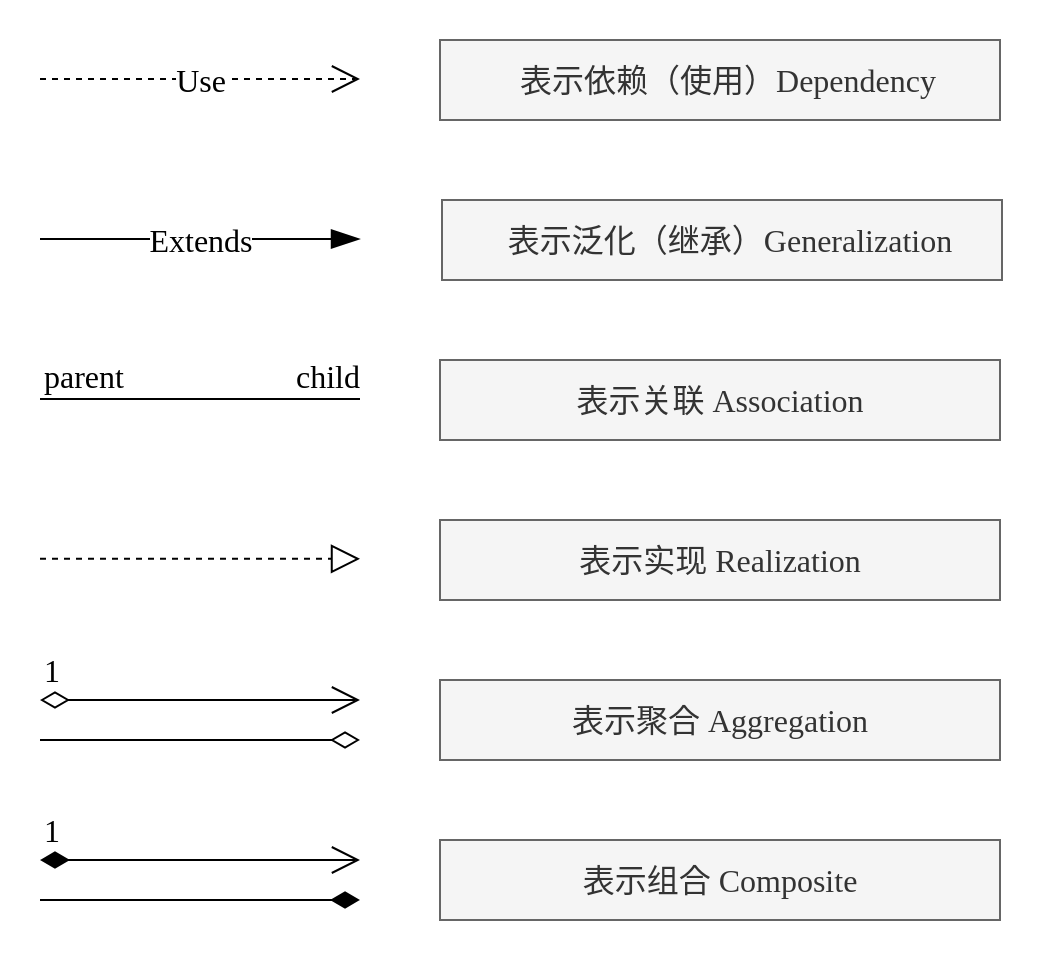 <mxfile version="13.7.9" type="device" pages="8"><diagram id="tn3TwTlOWx5Zyx0vkgJC" name="符号"><mxGraphModel dx="1038" dy="682" grid="1" gridSize="10" guides="1" tooltips="1" connect="1" arrows="1" fold="1" page="1" pageScale="1" pageWidth="827" pageHeight="1169" math="0" shadow="0"><root><mxCell id="MLDIFCtvHdNfWvTgDxsx-0"/><mxCell id="MLDIFCtvHdNfWvTgDxsx-1" parent="MLDIFCtvHdNfWvTgDxsx-0"/><mxCell id="Xj3Lwm66gUXqbL1J48Q--0" value="" style="rounded=0;whiteSpace=wrap;html=1;labelBackgroundColor=none;fontFamily=Monaco;fontSize=12;fillColor=none;strokeColor=none;" vertex="1" parent="MLDIFCtvHdNfWvTgDxsx-1"><mxGeometry x="20" width="520" height="480" as="geometry"/></mxCell><mxCell id="MLDIFCtvHdNfWvTgDxsx-3" value="&amp;nbsp; 表示依赖（使用）Dependency" style="rounded=0;whiteSpace=wrap;html=1;fontFamily=Source Han Sans CN Regular;fontSize=16;labelBorderColor=none;labelBackgroundColor=none;strokeColor=#666666;fillColor=#f5f5f5;fontColor=#333333;" vertex="1" parent="MLDIFCtvHdNfWvTgDxsx-1"><mxGeometry x="240" y="20" width="280" height="40" as="geometry"/></mxCell><mxCell id="MLDIFCtvHdNfWvTgDxsx-5" value="Extends" style="endArrow=blockThin;endSize=12;endFill=1;html=1;fontFamily=Monaco;fontSize=16;strokeWidth=1;" edge="1" parent="MLDIFCtvHdNfWvTgDxsx-1"><mxGeometry width="160" relative="1" as="geometry"><mxPoint x="40" y="119.5" as="sourcePoint"/><mxPoint x="200" y="119.5" as="targetPoint"/></mxGeometry></mxCell><mxCell id="MLDIFCtvHdNfWvTgDxsx-7" value="Use" style="endArrow=open;endSize=12;dashed=1;html=1;strokeColor=#000000;strokeWidth=1;fontFamily=Monaco;fontSize=16;" edge="1" parent="MLDIFCtvHdNfWvTgDxsx-1"><mxGeometry width="160" relative="1" as="geometry"><mxPoint x="40" y="39.5" as="sourcePoint"/><mxPoint x="200" y="39.5" as="targetPoint"/></mxGeometry></mxCell><mxCell id="MLDIFCtvHdNfWvTgDxsx-8" value="&amp;nbsp; 表示泛化（继承）Generalization" style="rounded=0;whiteSpace=wrap;html=1;fontFamily=Source Han Sans CN Regular;fontSize=16;labelBorderColor=none;labelBackgroundColor=none;strokeColor=#666666;fillColor=#f5f5f5;fontColor=#333333;" vertex="1" parent="MLDIFCtvHdNfWvTgDxsx-1"><mxGeometry x="241" y="100" width="280" height="40" as="geometry"/></mxCell><mxCell id="MLDIFCtvHdNfWvTgDxsx-9" value="" style="endArrow=none;html=1;edgeStyle=orthogonalEdgeStyle;strokeColor=#000000;strokeWidth=1;fontFamily=Monaco;fontSize=16;" edge="1" parent="MLDIFCtvHdNfWvTgDxsx-1"><mxGeometry relative="1" as="geometry"><mxPoint x="40" y="199.5" as="sourcePoint"/><mxPoint x="200" y="199.5" as="targetPoint"/></mxGeometry></mxCell><mxCell id="MLDIFCtvHdNfWvTgDxsx-10" value="parent" style="edgeLabel;resizable=0;html=1;align=left;verticalAlign=bottom;fontFamily=Monaco;fontSize=16;" connectable="0" vertex="1" parent="MLDIFCtvHdNfWvTgDxsx-9"><mxGeometry x="-1" relative="1" as="geometry"/></mxCell><mxCell id="MLDIFCtvHdNfWvTgDxsx-11" value="child" style="edgeLabel;resizable=0;html=1;align=right;verticalAlign=bottom;fontFamily=Monaco;fontSize=16;" connectable="0" vertex="1" parent="MLDIFCtvHdNfWvTgDxsx-9"><mxGeometry x="1" relative="1" as="geometry"/></mxCell><mxCell id="MLDIFCtvHdNfWvTgDxsx-12" value="表示关联 Association" style="rounded=0;whiteSpace=wrap;html=1;fontFamily=Source Han Sans CN Regular;fontSize=16;labelBorderColor=none;labelBackgroundColor=none;strokeColor=#666666;fillColor=#f5f5f5;fontColor=#333333;" vertex="1" parent="MLDIFCtvHdNfWvTgDxsx-1"><mxGeometry x="240" y="180" width="280" height="40" as="geometry"/></mxCell><mxCell id="MLDIFCtvHdNfWvTgDxsx-13" value="1" style="endArrow=open;html=1;endSize=12;startArrow=diamondThin;startSize=12;startFill=0;edgeStyle=orthogonalEdgeStyle;align=left;verticalAlign=bottom;strokeColor=#000000;strokeWidth=1;fontFamily=Monaco;fontSize=16;" edge="1" parent="MLDIFCtvHdNfWvTgDxsx-1"><mxGeometry x="-1" y="3" relative="1" as="geometry"><mxPoint x="40" y="350" as="sourcePoint"/><mxPoint x="200" y="350" as="targetPoint"/></mxGeometry></mxCell><mxCell id="MLDIFCtvHdNfWvTgDxsx-14" value="表示实现 Realization" style="rounded=0;whiteSpace=wrap;html=1;fontFamily=Source Han Sans CN Regular;fontSize=16;labelBorderColor=none;labelBackgroundColor=none;strokeColor=#666666;fillColor=#f5f5f5;fontColor=#333333;" vertex="1" parent="MLDIFCtvHdNfWvTgDxsx-1"><mxGeometry x="240" y="260" width="280" height="40" as="geometry"/></mxCell><mxCell id="MLDIFCtvHdNfWvTgDxsx-17" value="表示聚合 Aggregation" style="rounded=0;whiteSpace=wrap;html=1;fontFamily=Source Han Sans CN Regular;fontSize=16;labelBorderColor=none;labelBackgroundColor=none;strokeColor=#666666;fillColor=#f5f5f5;fontColor=#333333;" vertex="1" parent="MLDIFCtvHdNfWvTgDxsx-1"><mxGeometry x="240" y="340" width="280" height="40" as="geometry"/></mxCell><mxCell id="MLDIFCtvHdNfWvTgDxsx-20" value="1" style="endArrow=open;html=1;endSize=12;startArrow=diamondThin;startSize=12;startFill=1;edgeStyle=orthogonalEdgeStyle;align=left;verticalAlign=bottom;strokeColor=#000000;strokeWidth=1;fontFamily=Monaco;fontSize=16;" edge="1" parent="MLDIFCtvHdNfWvTgDxsx-1"><mxGeometry x="-1" y="3" relative="1" as="geometry"><mxPoint x="40" y="430" as="sourcePoint"/><mxPoint x="200" y="430" as="targetPoint"/></mxGeometry></mxCell><mxCell id="MLDIFCtvHdNfWvTgDxsx-21" value="表示组合 Composite" style="rounded=0;whiteSpace=wrap;html=1;fontFamily=Source Han Sans CN Regular;fontSize=16;labelBorderColor=none;labelBackgroundColor=none;strokeColor=#666666;fillColor=#f5f5f5;fontColor=#333333;" vertex="1" parent="MLDIFCtvHdNfWvTgDxsx-1"><mxGeometry x="240" y="420" width="280" height="40" as="geometry"/></mxCell><mxCell id="MLDIFCtvHdNfWvTgDxsx-22" value="" style="endArrow=diamondThin;endFill=0;endSize=12;html=1;strokeColor=#000000;strokeWidth=1;fontFamily=Monaco;fontSize=16;" edge="1" parent="MLDIFCtvHdNfWvTgDxsx-1"><mxGeometry width="160" relative="1" as="geometry"><mxPoint x="40" y="370" as="sourcePoint"/><mxPoint x="200" y="370" as="targetPoint"/></mxGeometry></mxCell><mxCell id="MLDIFCtvHdNfWvTgDxsx-23" value="" style="endArrow=diamondThin;endFill=1;endSize=12;html=1;strokeColor=#000000;strokeWidth=1;fontFamily=Monaco;fontSize=16;" edge="1" parent="MLDIFCtvHdNfWvTgDxsx-1"><mxGeometry width="160" relative="1" as="geometry"><mxPoint x="40" y="450" as="sourcePoint"/><mxPoint x="200" y="450" as="targetPoint"/></mxGeometry></mxCell><mxCell id="MmpShUGLgOJMIVn--Lop-0" value="" style="endArrow=block;dashed=1;endFill=0;endSize=12;html=1;strokeColor=#000000;strokeWidth=1;fontFamily=Monaco;fontSize=12;" edge="1" parent="MLDIFCtvHdNfWvTgDxsx-1"><mxGeometry width="160" relative="1" as="geometry"><mxPoint x="40" y="279.41" as="sourcePoint"/><mxPoint x="200" y="279.41" as="targetPoint"/></mxGeometry></mxCell></root></mxGraphModel></diagram><diagram id="HYHo_sp4Fg_6hrB1vmd7" name="UML-类示例"><mxGraphModel dx="504" dy="331" grid="1" gridSize="10" guides="1" tooltips="1" connect="1" arrows="1" fold="1" page="1" pageScale="1" pageWidth="827" pageHeight="1169" math="0" shadow="0"><root><mxCell id="R9Cmpc3lE40zzmRddxjD-0"/><mxCell id="R9Cmpc3lE40zzmRddxjD-1" parent="R9Cmpc3lE40zzmRddxjD-0"/><mxCell id="R9Cmpc3lE40zzmRddxjD-2" value="Person" style="swimlane;fontStyle=1;align=center;verticalAlign=top;childLayout=stackLayout;horizontal=1;startSize=26;horizontalStack=0;resizeParent=1;resizeParentMax=0;resizeLast=0;collapsible=1;marginBottom=0;labelBackgroundColor=none;fontFamily=Monaco;fontSize=12;fillColor=#7EA6E0;" vertex="1" parent="R9Cmpc3lE40zzmRddxjD-1"><mxGeometry x="40" y="200" width="220" height="110" as="geometry"/></mxCell><mxCell id="R9Cmpc3lE40zzmRddxjD-3" value="+ id:Integer&#10;+ name:String&#10;" style="text;strokeColor=none;align=left;verticalAlign=top;spacingLeft=4;spacingRight=0;overflow=hidden;rotatable=0;points=[[0,0.5],[1,0.5]];portConstraint=eastwest;fontFamily=Monaco;fontSize=12;spacing=2;fontStyle=0;perimeterSpacing=0;horizontal=1;spacingBottom=0;labelBackgroundColor=none;" vertex="1" parent="R9Cmpc3lE40zzmRddxjD-2"><mxGeometry y="26" width="220" height="34" as="geometry"/></mxCell><mxCell id="R9Cmpc3lE40zzmRddxjD-4" value="" style="line;strokeWidth=1;align=left;verticalAlign=middle;spacingTop=-1;spacingLeft=3;spacingRight=3;rotatable=0;labelPosition=right;points=[];portConstraint=eastwest;fontFamily=Monaco;fontSize=12;fontStyle=0;labelBackgroundColor=none;fillColor=none;" vertex="1" parent="R9Cmpc3lE40zzmRddxjD-2"><mxGeometry y="60" width="220" height="8" as="geometry"/></mxCell><mxCell id="R9Cmpc3lE40zzmRddxjD-5" value="+ setName(name:String):void&#10;+ getName():String" style="text;strokeColor=none;align=left;verticalAlign=top;spacingLeft=4;spacingRight=4;overflow=hidden;rotatable=0;points=[[0,0.5],[1,0.5]];portConstraint=eastwest;fontFamily=Monaco;fontSize=12;fontStyle=0;labelBackgroundColor=none;" vertex="1" parent="R9Cmpc3lE40zzmRddxjD-2"><mxGeometry y="68" width="220" height="42" as="geometry"/></mxCell><mxCell id="ykeVHq76Ok1Fuui7qAMT-0" value="" style="rounded=0;whiteSpace=wrap;html=1;labelBackgroundColor=none;fontFamily=Monaco;fontSize=12;fillColor=none;strokeColor=none;" vertex="1" parent="R9Cmpc3lE40zzmRddxjD-1"><mxGeometry x="30" y="190" width="240" height="130" as="geometry"/></mxCell></root></mxGraphModel></diagram><diagram id="G_cIJ47Iosv1GuhCvgS0" name="依赖关系"><mxGraphModel dx="608" dy="400" grid="1" gridSize="10" guides="1" tooltips="1" connect="1" arrows="1" fold="1" page="1" pageScale="1" pageWidth="827" pageHeight="1169" math="0" shadow="0"><root><mxCell id="24AKV1VFQOYXKiVPyQ7J-0"/><mxCell id="24AKV1VFQOYXKiVPyQ7J-1" parent="24AKV1VFQOYXKiVPyQ7J-0"/><mxCell id="ZtgQz5chLYfdxkAGRYFj-6" value="" style="rounded=0;whiteSpace=wrap;html=1;labelBackgroundColor=none;fillColor=none;fontFamily=Monaco;fontSize=12;strokeColor=none;" vertex="1" parent="24AKV1VFQOYXKiVPyQ7J-1"><mxGeometry x="40" y="40" width="670" height="180" as="geometry"/></mxCell><mxCell id="ZtgQz5chLYfdxkAGRYFj-2" value="Use" style="endArrow=open;endSize=12;dashed=1;html=1;strokeColor=#000000;strokeWidth=1;fontFamily=Monaco;fontSize=12;entryX=1;entryY=0.5;entryDx=0;entryDy=0;edgeStyle=orthogonalEdgeStyle;exitX=0;exitY=0.5;exitDx=0;exitDy=0;" edge="1" parent="24AKV1VFQOYXKiVPyQ7J-1" source="SMRZ_Iz60ywuuX245tDR-3" target="SMRZ_Iz60ywuuX245tDR-19"><mxGeometry width="160" relative="1" as="geometry"><mxPoint x="270" y="220" as="sourcePoint"/><mxPoint x="504" y="449.664" as="targetPoint"/></mxGeometry></mxCell><mxCell id="ZtgQz5chLYfdxkAGRYFj-3" value="Use" style="endArrow=open;endSize=12;dashed=1;html=1;strokeColor=#000000;strokeWidth=1;fontFamily=Monaco;fontSize=12;entryX=1;entryY=0.5;entryDx=0;entryDy=0;edgeStyle=orthogonalEdgeStyle;" edge="1" parent="24AKV1VFQOYXKiVPyQ7J-1" source="SMRZ_Iz60ywuuX245tDR-3" target="SMRZ_Iz60ywuuX245tDR-13"><mxGeometry width="160" relative="1" as="geometry"><mxPoint x="280" y="230" as="sourcePoint"/><mxPoint x="160" y="290" as="targetPoint"/></mxGeometry></mxCell><mxCell id="ZtgQz5chLYfdxkAGRYFj-4" value="Use" style="endArrow=open;endSize=12;dashed=1;html=1;strokeColor=#000000;strokeWidth=1;fontFamily=Monaco;fontSize=12;entryX=0;entryY=0.5;entryDx=0;entryDy=0;edgeStyle=orthogonalEdgeStyle;exitX=1;exitY=0.5;exitDx=0;exitDy=0;" edge="1" parent="24AKV1VFQOYXKiVPyQ7J-1" source="SMRZ_Iz60ywuuX245tDR-1" target="SMRZ_Iz60ywuuX245tDR-18"><mxGeometry width="160" relative="1" as="geometry"><mxPoint x="380" y="210" as="sourcePoint"/><mxPoint x="350" y="260" as="targetPoint"/></mxGeometry></mxCell><mxCell id="ZtgQz5chLYfdxkAGRYFj-5" value="Use" style="endArrow=open;endSize=12;dashed=1;html=1;strokeColor=#000000;strokeWidth=1;fontFamily=Monaco;fontSize=12;entryX=0;entryY=0.5;entryDx=0;entryDy=0;edgeStyle=orthogonalEdgeStyle;" edge="1" parent="24AKV1VFQOYXKiVPyQ7J-1" source="SMRZ_Iz60ywuuX245tDR-3" target="SMRZ_Iz60ywuuX245tDR-20"><mxGeometry width="160" relative="1" as="geometry"><mxPoint x="510" y="210" as="sourcePoint"/><mxPoint x="480" y="260" as="targetPoint"/></mxGeometry></mxCell><mxCell id="SMRZ_Iz60ywuuX245tDR-0" value="PersonServiceBean" style="swimlane;fontStyle=1;align=center;verticalAlign=top;childLayout=stackLayout;horizontal=1;startSize=26;horizontalStack=0;resizeParent=1;resizeParentMax=0;resizeLast=0;collapsible=1;marginBottom=0;labelBackgroundColor=none;fontFamily=Monaco;fontSize=12;fillColor=#7EA6E0;" vertex="1" parent="24AKV1VFQOYXKiVPyQ7J-1"><mxGeometry x="220" y="55" width="280" height="110" as="geometry"/></mxCell><mxCell id="SMRZ_Iz60ywuuX245tDR-1" value="+ personDao:PersonDao" style="text;strokeColor=none;align=left;verticalAlign=top;spacingLeft=4;spacingRight=0;overflow=hidden;rotatable=0;points=[[0,0.5],[1,0.5]];portConstraint=eastwest;fontFamily=Monaco;fontSize=12;spacing=2;fontStyle=0;perimeterSpacing=0;horizontal=1;spacingBottom=0;labelBackgroundColor=none;" vertex="1" parent="SMRZ_Iz60ywuuX245tDR-0"><mxGeometry y="26" width="280" height="24" as="geometry"/></mxCell><mxCell id="SMRZ_Iz60ywuuX245tDR-2" value="" style="line;strokeWidth=1;align=left;verticalAlign=middle;spacingTop=-1;spacingLeft=3;spacingRight=3;rotatable=0;labelPosition=right;points=[];portConstraint=eastwest;fontFamily=Monaco;fontSize=12;fontStyle=0;labelBackgroundColor=none;fillColor=none;" vertex="1" parent="SMRZ_Iz60ywuuX245tDR-0"><mxGeometry y="50" width="280" height="8" as="geometry"/></mxCell><mxCell id="SMRZ_Iz60ywuuX245tDR-3" value="+ save(person:Person):void&#10;+ getIDCard(personid:Integer):IDCard&#10;+ modify():void" style="text;strokeColor=none;align=left;verticalAlign=top;spacingLeft=4;spacingRight=4;overflow=hidden;rotatable=0;points=[[0,0.5],[1,0.5]];portConstraint=eastwest;fontFamily=Monaco;fontSize=12;fontStyle=0;labelBackgroundColor=none;" vertex="1" parent="SMRZ_Iz60ywuuX245tDR-0"><mxGeometry y="58" width="280" height="52" as="geometry"/></mxCell><mxCell id="SMRZ_Iz60ywuuX245tDR-19" value="Person" style="swimlane;fontStyle=1;align=center;verticalAlign=top;childLayout=stackLayout;horizontal=1;startSize=26;horizontalStack=0;resizeParent=1;resizeParentMax=0;resizeLast=0;collapsible=1;marginBottom=0;labelBackgroundColor=none;fontFamily=Monaco;fontSize=12;fillColor=#7EA6E0;" vertex="1" collapsed="1" parent="24AKV1VFQOYXKiVPyQ7J-1"><mxGeometry x="60" y="80" width="80" height="26" as="geometry"><mxRectangle x="290" y="360" width="220" height="100" as="alternateBounds"/></mxGeometry></mxCell><mxCell id="ZtgQz5chLYfdxkAGRYFj-7" value="" style="rounded=0;whiteSpace=wrap;html=1;labelBackgroundColor=none;fillColor=none;fontFamily=Monaco;fontSize=12;" vertex="1" parent="SMRZ_Iz60ywuuX245tDR-19"><mxGeometry y="26" width="80" height="60" as="geometry"/></mxCell><mxCell id="SMRZ_Iz60ywuuX245tDR-13" value="IDCard" style="swimlane;fontStyle=1;align=center;verticalAlign=top;childLayout=stackLayout;horizontal=1;startSize=26;horizontalStack=0;resizeParent=1;resizeParentMax=0;resizeLast=0;collapsible=1;marginBottom=0;labelBackgroundColor=none;fontFamily=Monaco;fontSize=12;fillColor=#7EA6E0;" vertex="1" collapsed="1" parent="24AKV1VFQOYXKiVPyQ7J-1"><mxGeometry x="60" y="175" width="80" height="26" as="geometry"><mxRectangle x="290" y="360" width="220" height="100" as="alternateBounds"/></mxGeometry></mxCell><mxCell id="SMRZ_Iz60ywuuX245tDR-20" value="Department" style="swimlane;fontStyle=1;align=center;verticalAlign=top;childLayout=stackLayout;horizontal=1;startSize=26;horizontalStack=0;resizeParent=1;resizeParentMax=0;resizeLast=0;collapsible=1;marginBottom=0;labelBackgroundColor=none;fontFamily=Monaco;fontSize=12;fillColor=#7EA6E0;" vertex="1" collapsed="1" parent="24AKV1VFQOYXKiVPyQ7J-1"><mxGeometry x="580" y="175" width="110" height="26" as="geometry"><mxRectangle x="290" y="360" width="220" height="100" as="alternateBounds"/></mxGeometry></mxCell><mxCell id="SMRZ_Iz60ywuuX245tDR-18" value="PersonDao" style="swimlane;fontStyle=1;align=center;verticalAlign=top;childLayout=stackLayout;horizontal=1;startSize=26;horizontalStack=0;resizeParent=1;resizeParentMax=0;resizeLast=0;collapsible=1;marginBottom=0;labelBackgroundColor=none;fontFamily=Monaco;fontSize=12;fillColor=#7EA6E0;" vertex="1" collapsed="1" parent="24AKV1VFQOYXKiVPyQ7J-1"><mxGeometry x="580" y="79" width="100" height="26" as="geometry"><mxRectangle x="290" y="360" width="220" height="100" as="alternateBounds"/></mxGeometry></mxCell></root></mxGraphModel></diagram><diagram id="bE5suziiqv9tyB1YISt2" name="泛化关系"><mxGraphModel dx="882" dy="580" grid="1" gridSize="10" guides="1" tooltips="1" connect="1" arrows="1" fold="1" page="1" pageScale="1" pageWidth="827" pageHeight="1169" math="0" shadow="0"><root><mxCell id="viAZPdmeMQT8vBwzBgVG-0"/><mxCell id="viAZPdmeMQT8vBwzBgVG-1" parent="viAZPdmeMQT8vBwzBgVG-0"/><mxCell id="9Kxm5gD-k8QMypW6h9kq-0" value="DaoSupport" style="swimlane;fontStyle=1;align=center;verticalAlign=top;childLayout=stackLayout;horizontal=1;startSize=26;horizontalStack=0;resizeParent=1;resizeParentMax=0;resizeLast=0;collapsible=1;marginBottom=0;labelBackgroundColor=none;fontFamily=Monaco;fontSize=12;fillColor=#7EA6E0;" vertex="1" parent="viAZPdmeMQT8vBwzBgVG-1"><mxGeometry x="40" y="200" width="220" height="68" as="geometry"/></mxCell><mxCell id="9Kxm5gD-k8QMypW6h9kq-3" value="+ save(entity:Object):void&#10;+ delete(id:Object):void" style="text;strokeColor=none;align=left;verticalAlign=top;spacingLeft=4;spacingRight=4;overflow=hidden;rotatable=0;points=[[0,0.5],[1,0.5]];portConstraint=eastwest;fontFamily=Monaco;fontSize=12;fontStyle=0;labelBackgroundColor=none;" vertex="1" parent="9Kxm5gD-k8QMypW6h9kq-0"><mxGeometry y="26" width="220" height="42" as="geometry"/></mxCell><mxCell id="GCIsei-qvKU3omC7FdiV-0" value="Extends" style="endArrow=blockThin;endSize=12;endFill=1;html=1;fontFamily=Monaco;fontSize=12;strokeWidth=1;edgeStyle=orthogonalEdgeStyle;exitX=0;exitY=0.5;exitDx=0;exitDy=0;" edge="1" parent="viAZPdmeMQT8vBwzBgVG-1" source="gm-Q6x5PEdByCZSOEP-b-0" target="9Kxm5gD-k8QMypW6h9kq-3"><mxGeometry width="160" relative="1" as="geometry"><mxPoint x="230" y="290" as="sourcePoint"/><mxPoint x="390" y="290" as="targetPoint"/></mxGeometry></mxCell><mxCell id="gm-Q6x5PEdByCZSOEP-b-0" value="PersonServiceBean" style="swimlane;fontStyle=1;align=center;verticalAlign=top;childLayout=stackLayout;horizontal=1;startSize=26;horizontalStack=0;resizeParent=1;resizeParentMax=0;resizeLast=0;collapsible=1;marginBottom=0;labelBackgroundColor=none;fontFamily=Monaco;fontSize=12;fillColor=#7EA6E0;" vertex="1" collapsed="1" parent="viAZPdmeMQT8vBwzBgVG-1"><mxGeometry x="400" y="234" width="190" height="26" as="geometry"><mxRectangle x="40" y="320" width="220" height="68" as="alternateBounds"/></mxGeometry></mxCell><mxCell id="GCIsei-qvKU3omC7FdiV-1" value="" style="rounded=0;whiteSpace=wrap;html=1;labelBackgroundColor=none;fillColor=none;fontFamily=Monaco;fontSize=12;strokeColor=none;" vertex="1" parent="viAZPdmeMQT8vBwzBgVG-1"><mxGeometry x="20" y="180" width="590" height="110" as="geometry"/></mxCell></root></mxGraphModel></diagram><diagram id="pf8yZH93oK9__LT_CvO7" name="实现关系"><mxGraphModel dx="735" dy="483" grid="1" gridSize="10" guides="1" tooltips="1" connect="1" arrows="1" fold="1" page="1" pageScale="1" pageWidth="827" pageHeight="1169" math="0" shadow="0"><root><mxCell id="mEgVdvgBw5rQTcSkAzhw-0"/><mxCell id="mEgVdvgBw5rQTcSkAzhw-1" parent="mEgVdvgBw5rQTcSkAzhw-0"/><mxCell id="YNPvtg9p6T0OS0wDD5BU-5" value="&lt;&lt;interface&gt;&gt;&#10;PersonService" style="swimlane;fontStyle=1;align=center;verticalAlign=top;childLayout=stackLayout;horizontal=1;startSize=40;horizontalStack=0;resizeParent=1;resizeParentMax=0;resizeLast=0;collapsible=1;marginBottom=0;labelBackgroundColor=none;fontFamily=Monaco;fontSize=12;fillColor=#7EA6E0;" vertex="1" parent="mEgVdvgBw5rQTcSkAzhw-1"><mxGeometry x="20" y="280" width="220" height="64" as="geometry"/></mxCell><mxCell id="YNPvtg9p6T0OS0wDD5BU-8" value="+ delete(id:Integer):void" style="text;strokeColor=none;align=left;verticalAlign=top;spacingLeft=4;spacingRight=4;overflow=hidden;rotatable=0;points=[[0,0.5],[1,0.5]];portConstraint=eastwest;fontFamily=Monaco;fontSize=12;fontStyle=0;labelBackgroundColor=none;" vertex="1" parent="YNPvtg9p6T0OS0wDD5BU-5"><mxGeometry y="40" width="220" height="24" as="geometry"/></mxCell><mxCell id="YNPvtg9p6T0OS0wDD5BU-11" value="PersonServiceBean" style="swimlane;fontStyle=1;align=center;verticalAlign=top;childLayout=stackLayout;horizontal=1;startSize=26;horizontalStack=0;resizeParent=1;resizeParentMax=0;resizeLast=0;collapsible=1;marginBottom=0;labelBackgroundColor=none;fontFamily=Monaco;fontSize=12;fillColor=#7EA6E0;" vertex="1" parent="mEgVdvgBw5rQTcSkAzhw-1"><mxGeometry x="330" y="294" width="220" height="50" as="geometry"/></mxCell><mxCell id="YNPvtg9p6T0OS0wDD5BU-12" value="+ delete(id:Integer):void" style="text;strokeColor=none;align=left;verticalAlign=top;spacingLeft=4;spacingRight=4;overflow=hidden;rotatable=0;points=[[0,0.5],[1,0.5]];portConstraint=eastwest;fontFamily=Monaco;fontSize=12;fontStyle=0;labelBackgroundColor=none;" vertex="1" parent="YNPvtg9p6T0OS0wDD5BU-11"><mxGeometry y="26" width="220" height="24" as="geometry"/></mxCell><mxCell id="tvka-A9tJXJK09BV1F1l-1" value="" style="endArrow=block;dashed=1;endFill=0;endSize=12;html=1;strokeColor=#000000;strokeWidth=1;fontFamily=Monaco;fontSize=12;exitX=0;exitY=0.5;exitDx=0;exitDy=0;entryX=1;entryY=0.5;entryDx=0;entryDy=0;" edge="1" parent="mEgVdvgBw5rQTcSkAzhw-1" source="YNPvtg9p6T0OS0wDD5BU-12" target="YNPvtg9p6T0OS0wDD5BU-8"><mxGeometry width="160" relative="1" as="geometry"><mxPoint x="150" y="470" as="sourcePoint"/><mxPoint x="310" y="470" as="targetPoint"/></mxGeometry></mxCell><mxCell id="2or_ZLKh4kf3A9Sa808a-0" value="" style="rounded=0;whiteSpace=wrap;html=1;labelBackgroundColor=none;fillColor=none;fontFamily=Monaco;fontSize=12;strokeColor=none;" vertex="1" parent="mEgVdvgBw5rQTcSkAzhw-1"><mxGeometry y="260" width="570" height="110" as="geometry"/></mxCell></root></mxGraphModel></diagram><diagram id="L5VAdoSjUEiWJ2nLkYW4" name="关联关系"><mxGraphModel dx="504" dy="331" grid="1" gridSize="10" guides="1" tooltips="1" connect="1" arrows="1" fold="1" page="1" pageScale="1" pageWidth="827" pageHeight="1169" math="0" shadow="0"><root><mxCell id="ltKo5r1J7ENS2TefMaxG-0"/><mxCell id="ltKo5r1J7ENS2TefMaxG-1" parent="ltKo5r1J7ENS2TefMaxG-0"/><mxCell id="trIVV4cPEr98rw60iIsJ-0" value="" style="endArrow=open;endFill=1;endSize=12;html=1;strokeColor=#000000;strokeWidth=1;fontFamily=Monaco;fontSize=12;exitX=1;exitY=0.5;exitDx=0;exitDy=0;entryX=0;entryY=0.5;entryDx=0;entryDy=0;" edge="1" parent="ltKo5r1J7ENS2TefMaxG-1" source="wapApjMoIHCMToE8cQrx-0" target="wapApjMoIHCMToE8cQrx-5"><mxGeometry width="160" relative="1" as="geometry"><mxPoint x="230" y="220" as="sourcePoint"/><mxPoint x="390" y="220" as="targetPoint"/></mxGeometry></mxCell><mxCell id="wapApjMoIHCMToE8cQrx-0" value="Person" style="swimlane;fontStyle=1;align=center;verticalAlign=top;childLayout=stackLayout;horizontal=1;startSize=26;horizontalStack=0;resizeParent=1;resizeParentMax=0;resizeLast=0;collapsible=1;marginBottom=0;labelBackgroundColor=none;fontFamily=Monaco;fontSize=12;fillColor=#7EA6E0;" vertex="1" collapsed="1" parent="ltKo5r1J7ENS2TefMaxG-1"><mxGeometry x="120" y="200" width="80" height="26" as="geometry"><mxRectangle x="40" y="200" width="220" height="34" as="alternateBounds"/></mxGeometry></mxCell><mxCell id="wapApjMoIHCMToE8cQrx-5" value="IDCard" style="swimlane;fontStyle=1;align=center;verticalAlign=top;childLayout=stackLayout;horizontal=1;startSize=26;horizontalStack=0;resizeParent=1;resizeParentMax=0;resizeLast=0;collapsible=1;marginBottom=0;labelBackgroundColor=none;fontFamily=Monaco;fontSize=12;fillColor=#7EA6E0;" vertex="1" collapsed="1" parent="ltKo5r1J7ENS2TefMaxG-1"><mxGeometry x="310" y="200" width="80" height="26" as="geometry"><mxRectangle x="40" y="200" width="220" height="34" as="alternateBounds"/></mxGeometry></mxCell><mxCell id="trIVV4cPEr98rw60iIsJ-1" value="单项一对一关系" style="text;html=1;strokeColor=#d6b656;fillColor=#fff2cc;align=center;verticalAlign=middle;whiteSpace=wrap;rounded=0;labelBackgroundColor=none;fontFamily=Monaco;fontSize=12;" vertex="1" parent="ltKo5r1J7ENS2TefMaxG-1"><mxGeometry x="120" y="170" width="100" height="20" as="geometry"/></mxCell><mxCell id="trIVV4cPEr98rw60iIsJ-6" value="双向一对一关系" style="text;html=1;strokeColor=#d6b656;fillColor=#fff2cc;align=center;verticalAlign=middle;whiteSpace=wrap;rounded=0;labelBackgroundColor=none;fontFamily=Monaco;fontSize=12;" vertex="1" parent="ltKo5r1J7ENS2TefMaxG-1"><mxGeometry x="120" y="250" width="100" height="20" as="geometry"/></mxCell><mxCell id="trIVV4cPEr98rw60iIsJ-4" value="Person" style="swimlane;fontStyle=1;align=center;verticalAlign=top;childLayout=stackLayout;horizontal=1;startSize=26;horizontalStack=0;resizeParent=1;resizeParentMax=0;resizeLast=0;collapsible=1;marginBottom=0;labelBackgroundColor=none;fontFamily=Monaco;fontSize=12;fillColor=#7EA6E0;" vertex="1" collapsed="1" parent="ltKo5r1J7ENS2TefMaxG-1"><mxGeometry x="120" y="280" width="80" height="26" as="geometry"><mxRectangle x="40" y="200" width="220" height="34" as="alternateBounds"/></mxGeometry></mxCell><mxCell id="trIVV4cPEr98rw60iIsJ-5" value="IDCard" style="swimlane;fontStyle=1;align=center;verticalAlign=top;childLayout=stackLayout;horizontal=1;startSize=26;horizontalStack=0;resizeParent=1;resizeParentMax=0;resizeLast=0;collapsible=1;marginBottom=0;labelBackgroundColor=none;fontFamily=Monaco;fontSize=12;fillColor=#7EA6E0;" vertex="1" collapsed="1" parent="ltKo5r1J7ENS2TefMaxG-1"><mxGeometry x="310" y="280" width="80" height="26" as="geometry"><mxRectangle x="40" y="200" width="220" height="34" as="alternateBounds"/></mxGeometry></mxCell><mxCell id="vw9e0Wr1nYVR8GZE03VM-2" value="" style="edgeStyle=elbowEdgeStyle;html=1;endArrow=none;elbow=vertical;strokeColor=#000000;strokeWidth=1;fontFamily=Monaco;fontSize=12;exitX=1;exitY=0.5;exitDx=0;exitDy=0;entryX=0;entryY=0.5;entryDx=0;entryDy=0;" edge="1" parent="ltKo5r1J7ENS2TefMaxG-1" source="trIVV4cPEr98rw60iIsJ-4" target="trIVV4cPEr98rw60iIsJ-5"><mxGeometry width="160" relative="1" as="geometry"><mxPoint x="220" y="292.71" as="sourcePoint"/><mxPoint x="270" y="330" as="targetPoint"/><Array as="points"><mxPoint x="280" y="293"/></Array></mxGeometry></mxCell><mxCell id="vw9e0Wr1nYVR8GZE03VM-3" value="" style="rounded=0;whiteSpace=wrap;html=1;labelBackgroundColor=none;fillColor=none;fontFamily=Monaco;fontSize=12;strokeColor=none;" vertex="1" parent="ltKo5r1J7ENS2TefMaxG-1"><mxGeometry x="100" y="150" width="310" height="180" as="geometry"/></mxCell></root></mxGraphModel></diagram><diagram id="ak__otKZRxGXL7brpfOR" name=" 聚合关系"><mxGraphModel dx="735" dy="483" grid="1" gridSize="10" guides="1" tooltips="1" connect="1" arrows="1" fold="1" page="1" pageScale="1" pageWidth="827" pageHeight="1169" math="0" shadow="0"><root><mxCell id="Abhu06zF12LzPGtoUeg--0"/><mxCell id="Abhu06zF12LzPGtoUeg--1" parent="Abhu06zF12LzPGtoUeg--0"/><mxCell id="nPVCnMKLYqpc-3F1oOF0-0" value="" style="endArrow=diamondThin;endFill=0;endSize=12;html=1;strokeColor=#000000;strokeWidth=1;fontFamily=Monaco;fontSize=16;exitX=1;exitY=0.5;exitDx=0;exitDy=0;entryX=0;entryY=0.5;entryDx=0;entryDy=0;" edge="1" parent="Abhu06zF12LzPGtoUeg--1" source="yNFh3uILWqATUZyrEMMu-1" target="5EEvlCFyebp2BDHqkBKp-3"><mxGeometry width="160" relative="1" as="geometry"><mxPoint x="150" y="400" as="sourcePoint"/><mxPoint x="310" y="400" as="targetPoint"/></mxGeometry></mxCell><mxCell id="nPVCnMKLYqpc-3F1oOF0-1" value="" style="endArrow=diamondThin;endFill=0;endSize=12;html=1;strokeColor=#000000;strokeWidth=1;fontFamily=Monaco;fontSize=16;exitX=0;exitY=0.5;exitDx=0;exitDy=0;entryX=1;entryY=0.5;entryDx=0;entryDy=0;" edge="1" parent="Abhu06zF12LzPGtoUeg--1" source="5EEvlCFyebp2BDHqkBKp-5" target="5EEvlCFyebp2BDHqkBKp-3"><mxGeometry width="160" relative="1" as="geometry"><mxPoint x="490" y="420" as="sourcePoint"/><mxPoint x="550" y="420" as="targetPoint"/></mxGeometry></mxCell><mxCell id="5EEvlCFyebp2BDHqkBKp-0" value="Computer" style="swimlane;fontStyle=1;align=center;verticalAlign=top;childLayout=stackLayout;horizontal=1;startSize=26;horizontalStack=0;resizeParent=1;resizeParentMax=0;resizeLast=0;collapsible=1;marginBottom=0;labelBackgroundColor=none;fontFamily=Monaco;fontSize=12;fillColor=#7EA6E0;" vertex="1" parent="Abhu06zF12LzPGtoUeg--1"><mxGeometry x="180" y="270" width="260" height="110" as="geometry"/></mxCell><mxCell id="5EEvlCFyebp2BDHqkBKp-1" value="+ mouse:Mouse&#10;+ monitor:Monitor&#10;" style="text;strokeColor=none;align=left;verticalAlign=top;spacingLeft=4;spacingRight=0;overflow=hidden;rotatable=0;points=[[0,0.5],[1,0.5]];portConstraint=eastwest;fontFamily=Monaco;fontSize=12;spacing=2;fontStyle=0;perimeterSpacing=0;horizontal=1;spacingBottom=0;labelBackgroundColor=none;" vertex="1" parent="5EEvlCFyebp2BDHqkBKp-0"><mxGeometry y="26" width="260" height="34" as="geometry"/></mxCell><mxCell id="5EEvlCFyebp2BDHqkBKp-2" value="" style="line;strokeWidth=1;align=left;verticalAlign=middle;spacingTop=-1;spacingLeft=3;spacingRight=3;rotatable=0;labelPosition=right;points=[];portConstraint=eastwest;fontFamily=Monaco;fontSize=12;fontStyle=0;labelBackgroundColor=none;fillColor=none;" vertex="1" parent="5EEvlCFyebp2BDHqkBKp-0"><mxGeometry y="60" width="260" height="8" as="geometry"/></mxCell><mxCell id="5EEvlCFyebp2BDHqkBKp-3" value="+ setMouse(mouse:Mouse):void&#10;+ setMonitor(monitor:Monitor):void" style="text;strokeColor=none;align=left;verticalAlign=top;spacingLeft=4;spacingRight=4;overflow=hidden;rotatable=0;points=[[0,0.5],[1,0.5]];portConstraint=eastwest;fontFamily=Monaco;fontSize=12;fontStyle=0;labelBackgroundColor=none;" vertex="1" parent="5EEvlCFyebp2BDHqkBKp-0"><mxGeometry y="68" width="260" height="42" as="geometry"/></mxCell><mxCell id="yNFh3uILWqATUZyrEMMu-1" value="Monitor" style="swimlane;fontStyle=1;align=center;verticalAlign=top;childLayout=stackLayout;horizontal=1;startSize=26;horizontalStack=0;resizeParent=1;resizeParentMax=0;resizeLast=0;collapsible=1;marginBottom=0;labelBackgroundColor=none;fontFamily=Monaco;fontSize=12;fillColor=#7EA6E0;" vertex="1" collapsed="1" parent="Abhu06zF12LzPGtoUeg--1"><mxGeometry x="20" y="346" width="100" height="26" as="geometry"><mxRectangle x="120" y="200" width="220" height="70" as="alternateBounds"/></mxGeometry></mxCell><mxCell id="5EEvlCFyebp2BDHqkBKp-5" value="Mouse" style="swimlane;fontStyle=1;align=center;verticalAlign=top;childLayout=stackLayout;horizontal=1;startSize=26;horizontalStack=0;resizeParent=1;resizeParentMax=0;resizeLast=0;collapsible=1;marginBottom=0;labelBackgroundColor=none;fontFamily=Monaco;fontSize=12;fillColor=#7EA6E0;" vertex="1" collapsed="1" parent="Abhu06zF12LzPGtoUeg--1"><mxGeometry x="490" y="346" width="100" height="26" as="geometry"><mxRectangle x="120" y="200" width="220" height="70" as="alternateBounds"/></mxGeometry></mxCell><mxCell id="nPVCnMKLYqpc-3F1oOF0-2" value="" style="rounded=0;whiteSpace=wrap;html=1;labelBackgroundColor=none;fillColor=none;fontFamily=Monaco;fontSize=12;strokeColor=none;" vertex="1" parent="Abhu06zF12LzPGtoUeg--1"><mxGeometry y="250" width="610" height="150" as="geometry"/></mxCell></root></mxGraphModel></diagram><diagram id="lAErGZL2pef1ChLi-94G" name="组合关系"><mxGraphModel dx="882" dy="580" grid="1" gridSize="10" guides="1" tooltips="1" connect="1" arrows="1" fold="1" page="1" pageScale="1" pageWidth="827" pageHeight="1169" math="0" shadow="0"><root><mxCell id="aAorn8zcfbjJ1FB41sGq-0"/><mxCell id="aAorn8zcfbjJ1FB41sGq-1" parent="aAorn8zcfbjJ1FB41sGq-0"/><mxCell id="L8C8WlavLKVok4GVRXJk-8" value="" style="rounded=0;whiteSpace=wrap;html=1;labelBackgroundColor=none;fillColor=none;fontFamily=Monaco;fontSize=12;strokeColor=none;" vertex="1" parent="aAorn8zcfbjJ1FB41sGq-1"><mxGeometry y="250" width="610" height="150" as="geometry"/></mxCell><mxCell id="L8C8WlavLKVok4GVRXJk-2" value="Computer" style="swimlane;fontStyle=1;align=center;verticalAlign=top;childLayout=stackLayout;horizontal=1;startSize=26;horizontalStack=0;resizeParent=1;resizeParentMax=0;resizeLast=0;collapsible=1;marginBottom=0;labelBackgroundColor=none;fontFamily=Monaco;fontSize=12;fillColor=#7EA6E0;" vertex="1" parent="aAorn8zcfbjJ1FB41sGq-1"><mxGeometry x="180" y="270" width="260" height="110" as="geometry"/></mxCell><mxCell id="L8C8WlavLKVok4GVRXJk-3" value="+ mouse:Mouse&#10;+ monitor:Monitor&#10;" style="text;strokeColor=none;align=left;verticalAlign=top;spacingLeft=4;spacingRight=0;overflow=hidden;rotatable=0;points=[[0,0.5],[1,0.5]];portConstraint=eastwest;fontFamily=Monaco;fontSize=12;spacing=2;fontStyle=0;perimeterSpacing=0;horizontal=1;spacingBottom=0;labelBackgroundColor=none;" vertex="1" parent="L8C8WlavLKVok4GVRXJk-2"><mxGeometry y="26" width="260" height="34" as="geometry"/></mxCell><mxCell id="L8C8WlavLKVok4GVRXJk-4" value="" style="line;strokeWidth=1;align=left;verticalAlign=middle;spacingTop=-1;spacingLeft=3;spacingRight=3;rotatable=0;labelPosition=right;points=[];portConstraint=eastwest;fontFamily=Monaco;fontSize=12;fontStyle=0;labelBackgroundColor=none;fillColor=none;" vertex="1" parent="L8C8WlavLKVok4GVRXJk-2"><mxGeometry y="60" width="260" height="8" as="geometry"/></mxCell><mxCell id="L8C8WlavLKVok4GVRXJk-5" value="+ setMouse(mouse:Mouse):void&#10;+ setMonitor(monitor:Monitor):void" style="text;strokeColor=none;align=left;verticalAlign=top;spacingLeft=4;spacingRight=4;overflow=hidden;rotatable=0;points=[[0,0.5],[1,0.5]];portConstraint=eastwest;fontFamily=Monaco;fontSize=12;fontStyle=0;labelBackgroundColor=none;" vertex="1" parent="L8C8WlavLKVok4GVRXJk-2"><mxGeometry y="68" width="260" height="42" as="geometry"/></mxCell><mxCell id="L8C8WlavLKVok4GVRXJk-6" value="Monitor" style="swimlane;fontStyle=1;align=center;verticalAlign=top;childLayout=stackLayout;horizontal=1;startSize=26;horizontalStack=0;resizeParent=1;resizeParentMax=0;resizeLast=0;collapsible=1;marginBottom=0;labelBackgroundColor=none;fontFamily=Monaco;fontSize=12;fillColor=#7EA6E0;" vertex="1" collapsed="1" parent="aAorn8zcfbjJ1FB41sGq-1"><mxGeometry x="20" y="346" width="100" height="26" as="geometry"><mxRectangle x="120" y="200" width="220" height="70" as="alternateBounds"/></mxGeometry></mxCell><mxCell id="L8C8WlavLKVok4GVRXJk-7" value="Mouse" style="swimlane;fontStyle=1;align=center;verticalAlign=top;childLayout=stackLayout;horizontal=1;startSize=26;horizontalStack=0;resizeParent=1;resizeParentMax=0;resizeLast=0;collapsible=1;marginBottom=0;labelBackgroundColor=none;fontFamily=Monaco;fontSize=12;fillColor=#7EA6E0;" vertex="1" collapsed="1" parent="aAorn8zcfbjJ1FB41sGq-1"><mxGeometry x="490" y="346" width="100" height="26" as="geometry"><mxRectangle x="120" y="200" width="220" height="70" as="alternateBounds"/></mxGeometry></mxCell><mxCell id="L8C8WlavLKVok4GVRXJk-9" value="" style="endArrow=diamondThin;endFill=1;endSize=12;html=1;strokeColor=#000000;strokeWidth=1;fontFamily=Monaco;fontSize=12;exitX=1;exitY=0.5;exitDx=0;exitDy=0;entryX=0;entryY=0.5;entryDx=0;entryDy=0;" edge="1" parent="aAorn8zcfbjJ1FB41sGq-1" source="L8C8WlavLKVok4GVRXJk-6" target="L8C8WlavLKVok4GVRXJk-5"><mxGeometry width="160" relative="1" as="geometry"><mxPoint x="150" y="470" as="sourcePoint"/><mxPoint x="310" y="470" as="targetPoint"/></mxGeometry></mxCell><mxCell id="L8C8WlavLKVok4GVRXJk-10" value="" style="endArrow=diamondThin;endFill=1;endSize=12;html=1;strokeColor=#000000;strokeWidth=1;fontFamily=Monaco;fontSize=12;exitX=0;exitY=0.5;exitDx=0;exitDy=0;" edge="1" parent="aAorn8zcfbjJ1FB41sGq-1" source="L8C8WlavLKVok4GVRXJk-7" target="L8C8WlavLKVok4GVRXJk-5"><mxGeometry width="160" relative="1" as="geometry"><mxPoint x="480" y="400" as="sourcePoint"/><mxPoint x="540" y="400" as="targetPoint"/></mxGeometry></mxCell></root></mxGraphModel></diagram></mxfile>